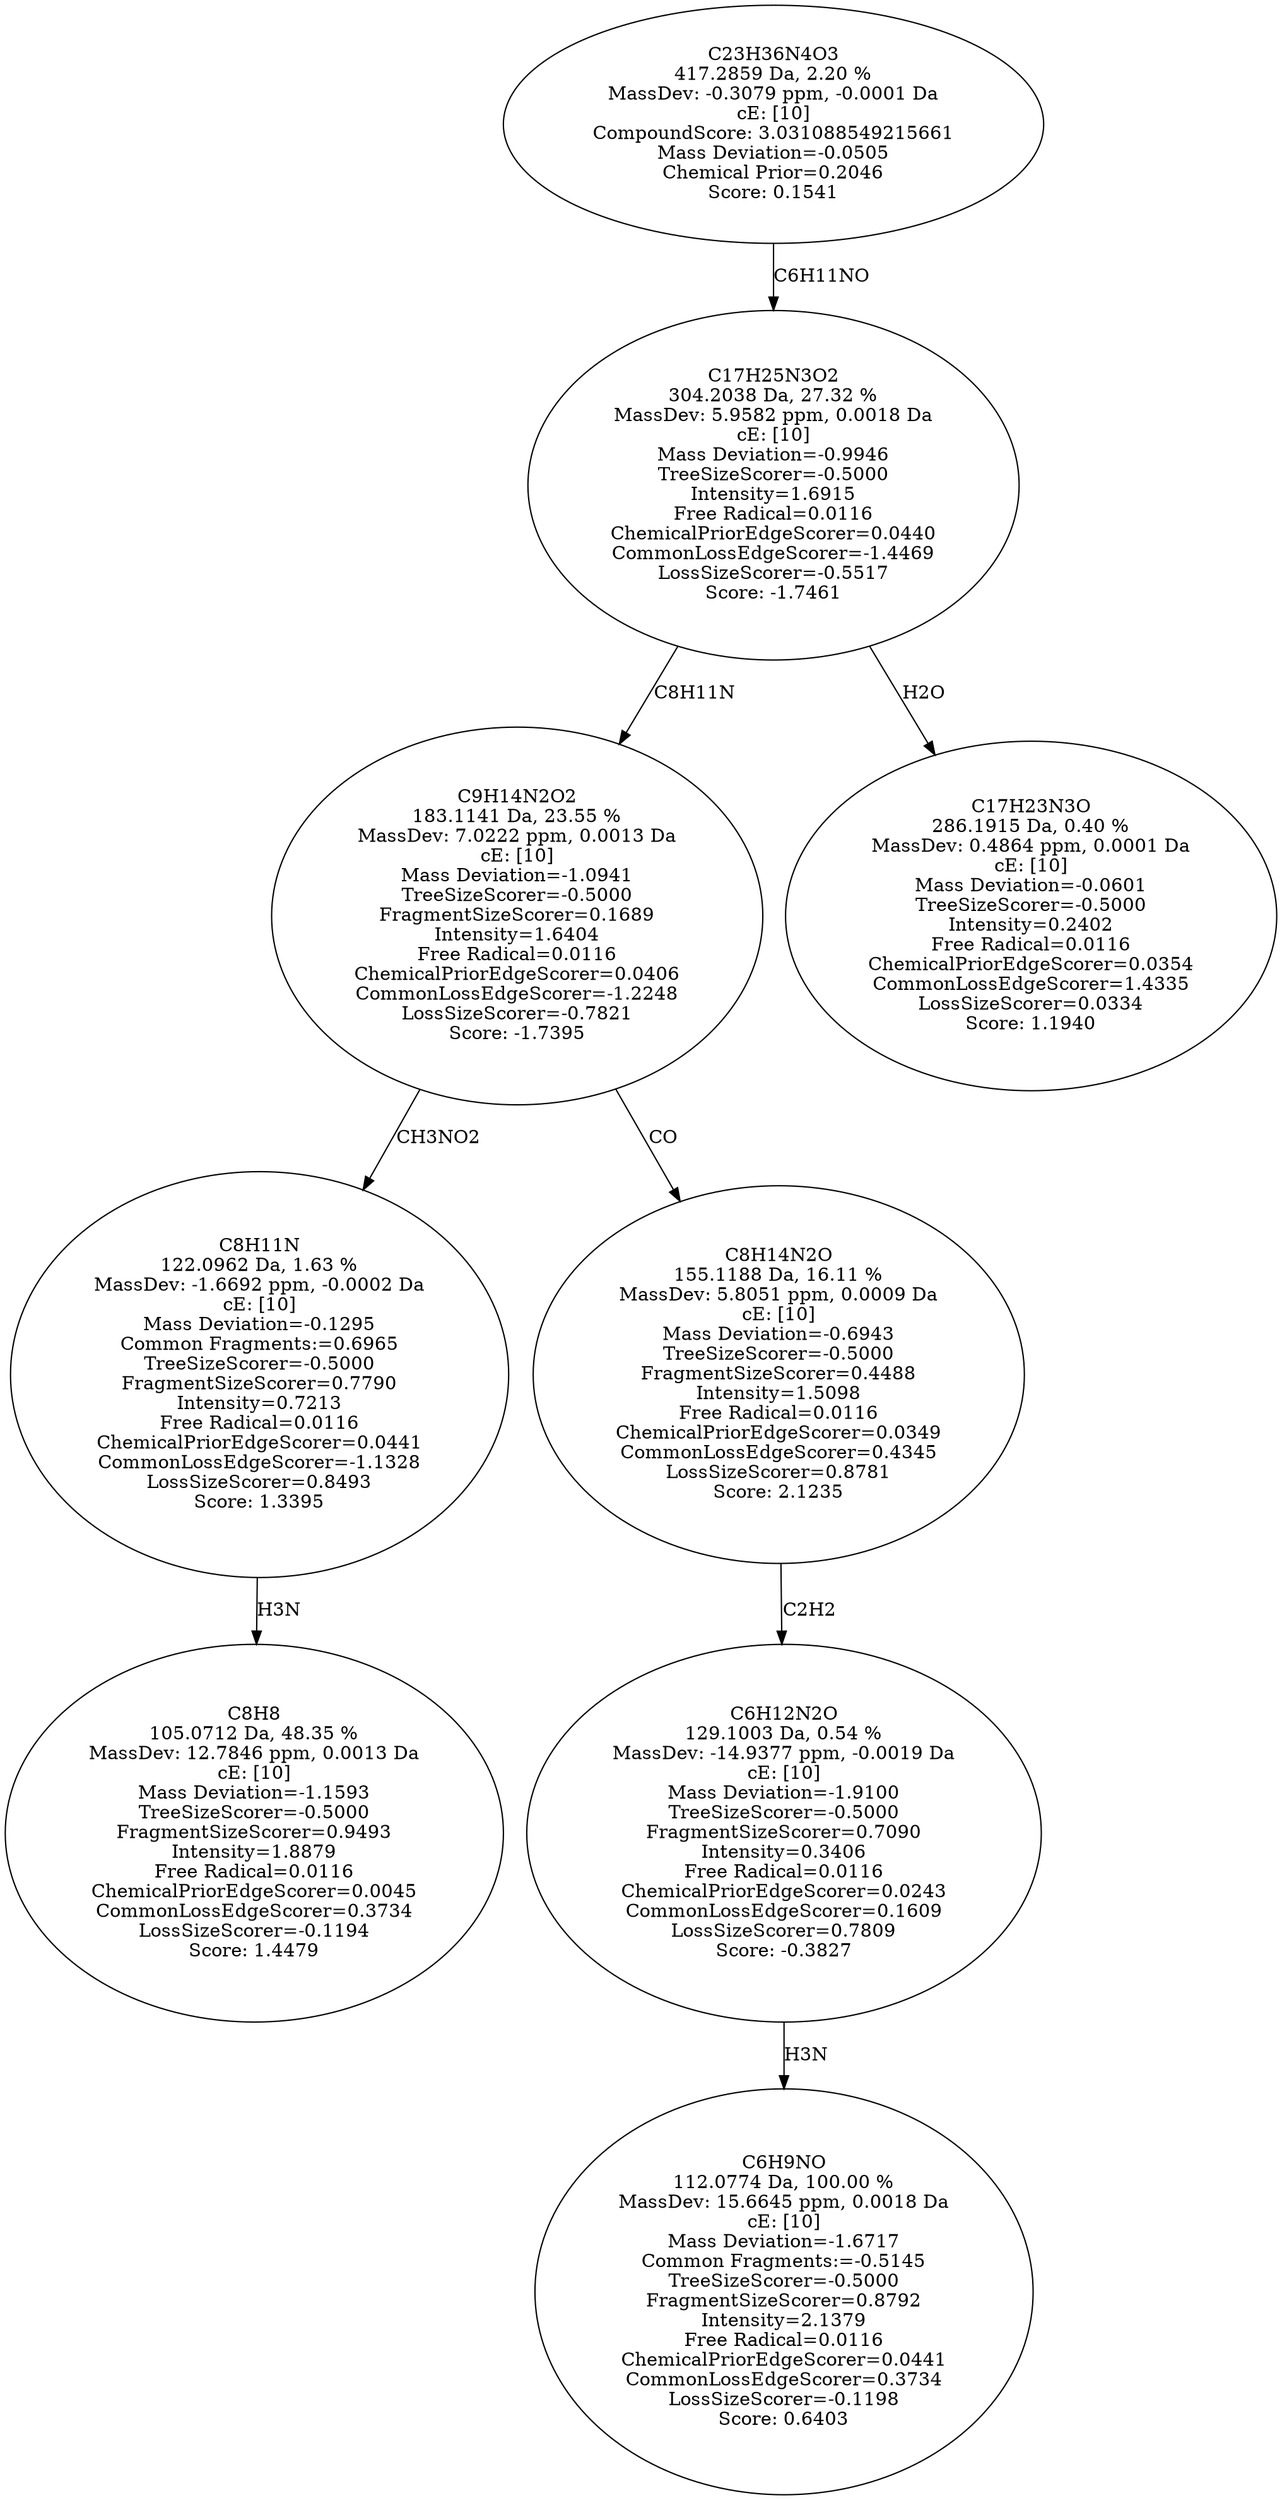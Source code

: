strict digraph {
v1 [label="C8H8\n105.0712 Da, 48.35 %\nMassDev: 12.7846 ppm, 0.0013 Da\ncE: [10]\nMass Deviation=-1.1593\nTreeSizeScorer=-0.5000\nFragmentSizeScorer=0.9493\nIntensity=1.8879\nFree Radical=0.0116\nChemicalPriorEdgeScorer=0.0045\nCommonLossEdgeScorer=0.3734\nLossSizeScorer=-0.1194\nScore: 1.4479"];
v2 [label="C8H11N\n122.0962 Da, 1.63 %\nMassDev: -1.6692 ppm, -0.0002 Da\ncE: [10]\nMass Deviation=-0.1295\nCommon Fragments:=0.6965\nTreeSizeScorer=-0.5000\nFragmentSizeScorer=0.7790\nIntensity=0.7213\nFree Radical=0.0116\nChemicalPriorEdgeScorer=0.0441\nCommonLossEdgeScorer=-1.1328\nLossSizeScorer=0.8493\nScore: 1.3395"];
v3 [label="C6H9NO\n112.0774 Da, 100.00 %\nMassDev: 15.6645 ppm, 0.0018 Da\ncE: [10]\nMass Deviation=-1.6717\nCommon Fragments:=-0.5145\nTreeSizeScorer=-0.5000\nFragmentSizeScorer=0.8792\nIntensity=2.1379\nFree Radical=0.0116\nChemicalPriorEdgeScorer=0.0441\nCommonLossEdgeScorer=0.3734\nLossSizeScorer=-0.1198\nScore: 0.6403"];
v4 [label="C6H12N2O\n129.1003 Da, 0.54 %\nMassDev: -14.9377 ppm, -0.0019 Da\ncE: [10]\nMass Deviation=-1.9100\nTreeSizeScorer=-0.5000\nFragmentSizeScorer=0.7090\nIntensity=0.3406\nFree Radical=0.0116\nChemicalPriorEdgeScorer=0.0243\nCommonLossEdgeScorer=0.1609\nLossSizeScorer=0.7809\nScore: -0.3827"];
v5 [label="C8H14N2O\n155.1188 Da, 16.11 %\nMassDev: 5.8051 ppm, 0.0009 Da\ncE: [10]\nMass Deviation=-0.6943\nTreeSizeScorer=-0.5000\nFragmentSizeScorer=0.4488\nIntensity=1.5098\nFree Radical=0.0116\nChemicalPriorEdgeScorer=0.0349\nCommonLossEdgeScorer=0.4345\nLossSizeScorer=0.8781\nScore: 2.1235"];
v6 [label="C9H14N2O2\n183.1141 Da, 23.55 %\nMassDev: 7.0222 ppm, 0.0013 Da\ncE: [10]\nMass Deviation=-1.0941\nTreeSizeScorer=-0.5000\nFragmentSizeScorer=0.1689\nIntensity=1.6404\nFree Radical=0.0116\nChemicalPriorEdgeScorer=0.0406\nCommonLossEdgeScorer=-1.2248\nLossSizeScorer=-0.7821\nScore: -1.7395"];
v7 [label="C17H23N3O\n286.1915 Da, 0.40 %\nMassDev: 0.4864 ppm, 0.0001 Da\ncE: [10]\nMass Deviation=-0.0601\nTreeSizeScorer=-0.5000\nIntensity=0.2402\nFree Radical=0.0116\nChemicalPriorEdgeScorer=0.0354\nCommonLossEdgeScorer=1.4335\nLossSizeScorer=0.0334\nScore: 1.1940"];
v8 [label="C17H25N3O2\n304.2038 Da, 27.32 %\nMassDev: 5.9582 ppm, 0.0018 Da\ncE: [10]\nMass Deviation=-0.9946\nTreeSizeScorer=-0.5000\nIntensity=1.6915\nFree Radical=0.0116\nChemicalPriorEdgeScorer=0.0440\nCommonLossEdgeScorer=-1.4469\nLossSizeScorer=-0.5517\nScore: -1.7461"];
v9 [label="C23H36N4O3\n417.2859 Da, 2.20 %\nMassDev: -0.3079 ppm, -0.0001 Da\ncE: [10]\nCompoundScore: 3.031088549215661\nMass Deviation=-0.0505\nChemical Prior=0.2046\nScore: 0.1541"];
v2 -> v1 [label="H3N"];
v6 -> v2 [label="CH3NO2"];
v4 -> v3 [label="H3N"];
v5 -> v4 [label="C2H2"];
v6 -> v5 [label="CO"];
v8 -> v6 [label="C8H11N"];
v8 -> v7 [label="H2O"];
v9 -> v8 [label="C6H11NO"];
}